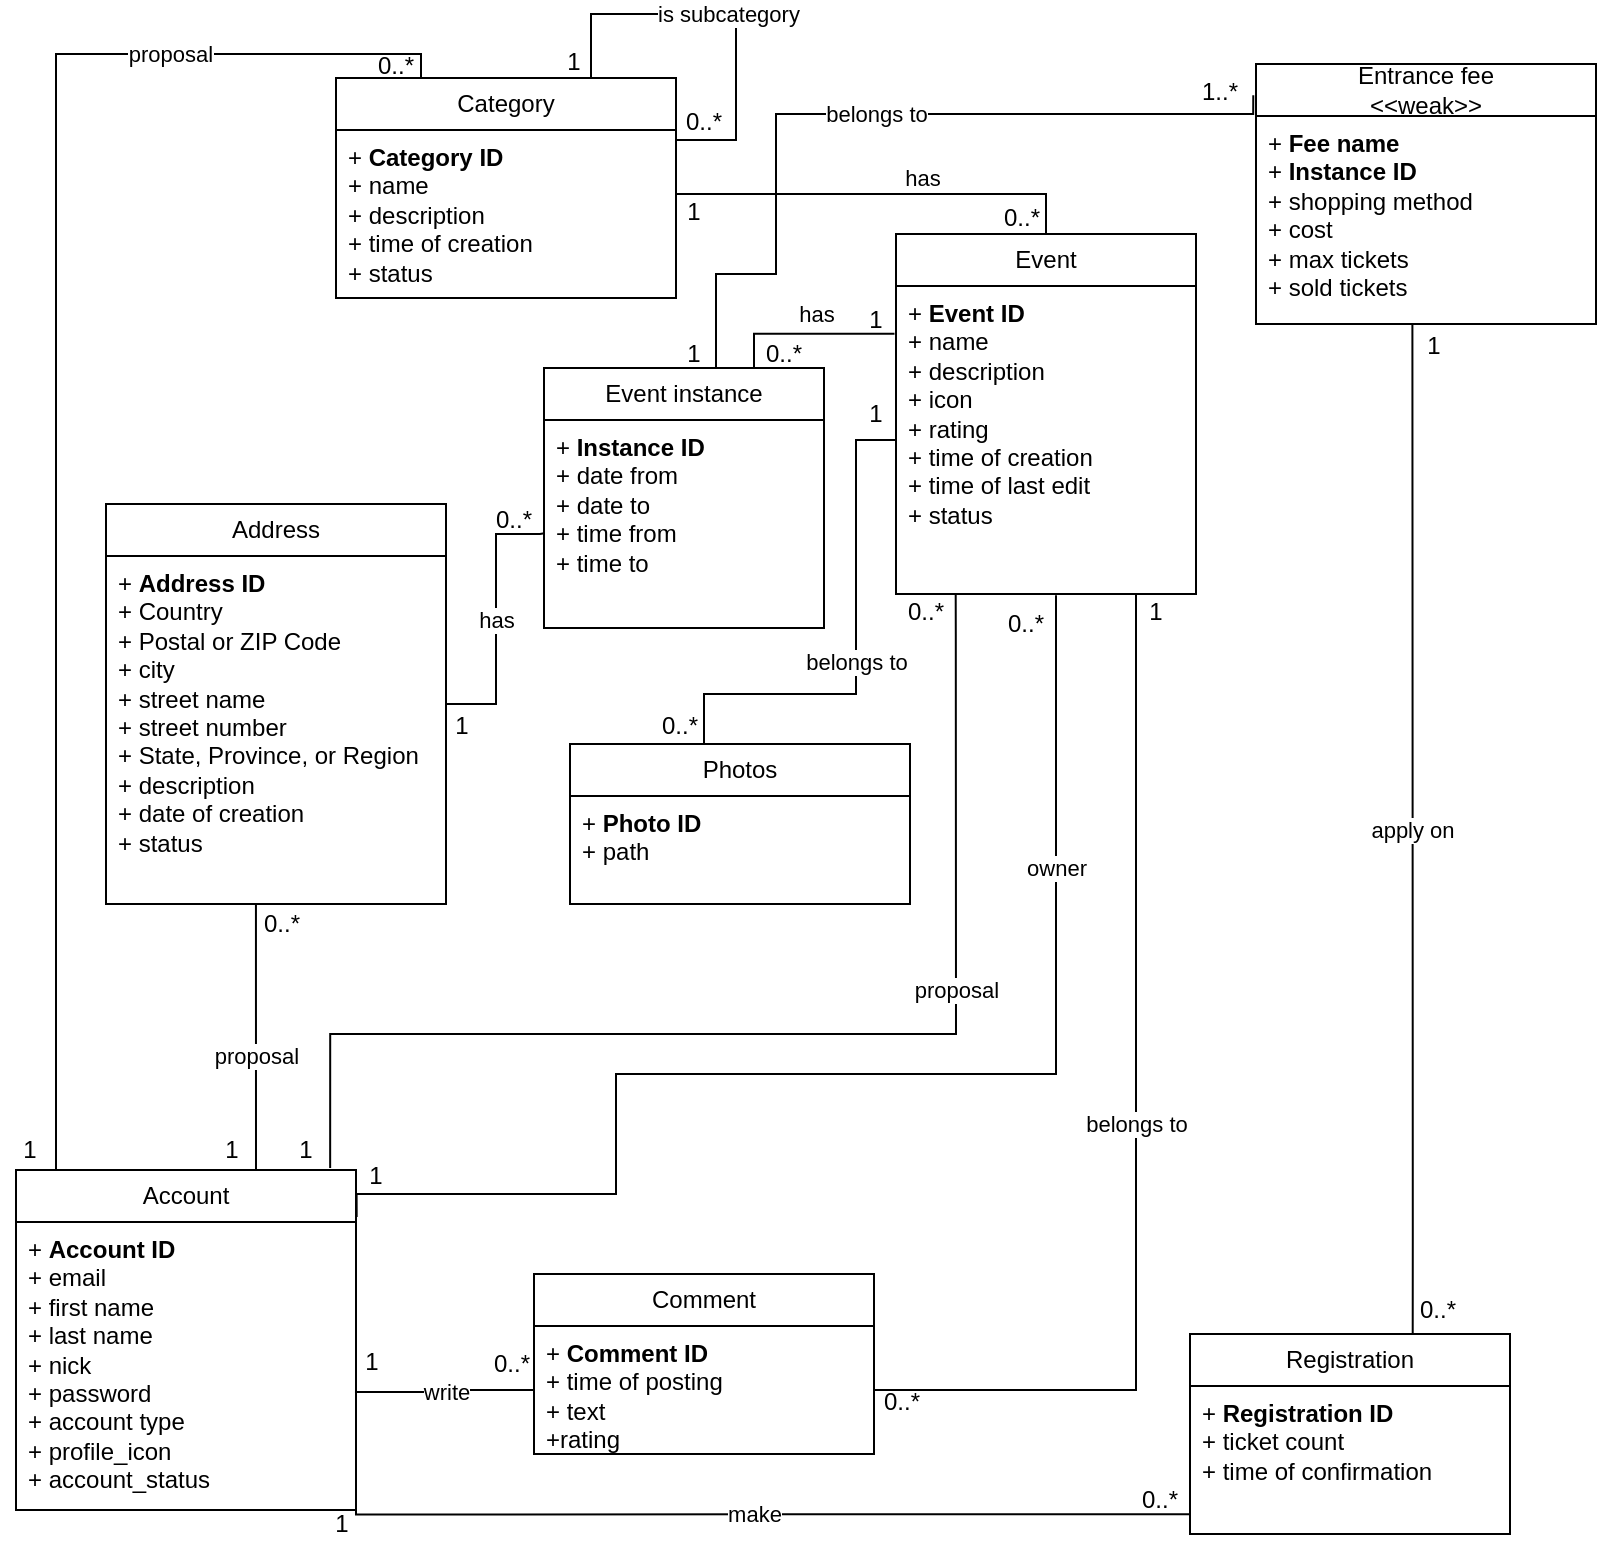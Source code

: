 <mxfile>
    <diagram name="Page-1" id="jqDnCujOp7mulD6K2x4Z">
        <mxGraphModel dx="1427" dy="744" grid="1" gridSize="10" guides="1" tooltips="1" connect="1" arrows="1" fold="1" page="1" pageScale="1" pageWidth="827" pageHeight="1169" math="0" shadow="0">
            <root>
                <mxCell id="0"/>
                <mxCell id="1" parent="0"/>
                <mxCell id="FDN6Dccw9lO80wlC99TS-1" value="Event" style="swimlane;fontStyle=0;childLayout=stackLayout;horizontal=1;startSize=26;fillColor=none;horizontalStack=0;resizeParent=1;resizeParentMax=0;resizeLast=0;collapsible=1;marginBottom=0;whiteSpace=wrap;html=1;" parent="1" vertex="1">
                    <mxGeometry x="460" y="120" width="150" height="180" as="geometry">
                        <mxRectangle x="110" y="140" width="70" height="30" as="alternateBounds"/>
                    </mxGeometry>
                </mxCell>
                <mxCell id="FDN6Dccw9lO80wlC99TS-3" value="+ &lt;b&gt;Event ID&lt;/b&gt;&lt;br&gt;+ name&lt;br&gt;+ description&lt;br&gt;+ icon&lt;br&gt;+ rating&lt;br&gt;+ time of creation&lt;br&gt;+ time of last edit&lt;br&gt;+ status" style="text;strokeColor=none;fillColor=none;align=left;verticalAlign=top;spacingLeft=4;spacingRight=4;overflow=hidden;rotatable=0;points=[[0,0.5],[1,0.5]];portConstraint=eastwest;whiteSpace=wrap;html=1;" parent="FDN6Dccw9lO80wlC99TS-1" vertex="1">
                    <mxGeometry y="26" width="150" height="154" as="geometry"/>
                </mxCell>
                <mxCell id="FDN6Dccw9lO80wlC99TS-5" value="Address" style="swimlane;fontStyle=0;childLayout=stackLayout;horizontal=1;startSize=26;fillColor=none;horizontalStack=0;resizeParent=1;resizeParentMax=0;resizeLast=0;collapsible=1;marginBottom=0;whiteSpace=wrap;html=1;" parent="1" vertex="1">
                    <mxGeometry x="65" y="255" width="170" height="200" as="geometry"/>
                </mxCell>
                <mxCell id="FDN6Dccw9lO80wlC99TS-6" value="+ &lt;b&gt;Address ID&lt;/b&gt;&lt;br&gt;+ Country&lt;br&gt;+&amp;nbsp;Postal or ZIP Code&lt;br&gt;+ city&lt;br&gt;+ street name&lt;br&gt;+ street number&lt;br&gt;+&amp;nbsp;State, Province, or Region&lt;br&gt;+ description&lt;br&gt;+ date of creation&lt;br&gt;+ status" style="text;strokeColor=none;fillColor=none;align=left;verticalAlign=top;spacingLeft=4;spacingRight=4;overflow=hidden;rotatable=0;points=[[0,0.5],[1,0.5]];portConstraint=eastwest;whiteSpace=wrap;html=1;" parent="FDN6Dccw9lO80wlC99TS-5" vertex="1">
                    <mxGeometry y="26" width="170" height="174" as="geometry"/>
                </mxCell>
                <mxCell id="FDN6Dccw9lO80wlC99TS-31" value="belongs to" style="edgeStyle=orthogonalEdgeStyle;rounded=0;orthogonalLoop=1;jettySize=auto;html=1;exitX=-0.008;exitY=0.12;exitDx=0;exitDy=0;endArrow=none;endFill=0;exitPerimeter=0;entryX=0.5;entryY=0;entryDx=0;entryDy=0;" parent="1" source="FDN6Dccw9lO80wlC99TS-15" target="60AjlheZNccqqkpiSa9z-3" edge="1">
                    <mxGeometry x="-0.059" relative="1" as="geometry">
                        <mxPoint as="offset"/>
                        <mxPoint x="420" y="50" as="targetPoint"/>
                        <Array as="points">
                            <mxPoint x="639" y="60"/>
                            <mxPoint x="400" y="60"/>
                            <mxPoint x="400" y="140"/>
                            <mxPoint x="370" y="140"/>
                            <mxPoint x="370" y="187"/>
                        </Array>
                    </mxGeometry>
                </mxCell>
                <mxCell id="FDN6Dccw9lO80wlC99TS-15" value="Entrance fee&lt;br&gt;&amp;lt;&amp;lt;weak&amp;gt;&amp;gt;" style="swimlane;fontStyle=0;childLayout=stackLayout;horizontal=1;startSize=26;fillColor=none;horizontalStack=0;resizeParent=1;resizeParentMax=0;resizeLast=0;collapsible=1;marginBottom=0;whiteSpace=wrap;html=1;" parent="1" vertex="1">
                    <mxGeometry x="640" y="35" width="170" height="130" as="geometry"/>
                </mxCell>
                <mxCell id="FDN6Dccw9lO80wlC99TS-16" value="+ &lt;b&gt;Fee name&lt;/b&gt;&lt;br&gt;+ &lt;b&gt;Instance ID&lt;br&gt;&lt;/b&gt;+ shopping method&lt;br&gt;+ cost&lt;br&gt;+ max tickets&lt;br&gt;+ sold tickets" style="text;strokeColor=none;fillColor=none;align=left;verticalAlign=top;spacingLeft=4;spacingRight=4;overflow=hidden;rotatable=0;points=[[0,0.5],[1,0.5]];portConstraint=eastwest;whiteSpace=wrap;html=1;" parent="FDN6Dccw9lO80wlC99TS-15" vertex="1">
                    <mxGeometry y="26" width="170" height="104" as="geometry"/>
                </mxCell>
                <mxCell id="FDN6Dccw9lO80wlC99TS-17" value="Photos" style="swimlane;fontStyle=0;childLayout=stackLayout;horizontal=1;startSize=26;fillColor=none;horizontalStack=0;resizeParent=1;resizeParentMax=0;resizeLast=0;collapsible=1;marginBottom=0;whiteSpace=wrap;html=1;" parent="1" vertex="1">
                    <mxGeometry x="297" y="375" width="170" height="80" as="geometry"/>
                </mxCell>
                <mxCell id="FDN6Dccw9lO80wlC99TS-18" value="+ &lt;b&gt;Photo ID&lt;/b&gt;&lt;br&gt;+ path" style="text;strokeColor=none;fillColor=none;align=left;verticalAlign=top;spacingLeft=4;spacingRight=4;overflow=hidden;rotatable=0;points=[[0,0.5],[1,0.5]];portConstraint=eastwest;whiteSpace=wrap;html=1;" parent="FDN6Dccw9lO80wlC99TS-17" vertex="1">
                    <mxGeometry y="26" width="170" height="54" as="geometry"/>
                </mxCell>
                <mxCell id="FDN6Dccw9lO80wlC99TS-113" value="proposal" style="edgeStyle=orthogonalEdgeStyle;rounded=0;orthogonalLoop=1;jettySize=auto;html=1;exitX=0.25;exitY=0;exitDx=0;exitDy=0;entryX=0;entryY=0;entryDx=0;entryDy=0;endArrow=none;endFill=0;" parent="1" source="FDN6Dccw9lO80wlC99TS-19" target="FDN6Dccw9lO80wlC99TS-21" edge="1">
                    <mxGeometry x="-0.644" relative="1" as="geometry">
                        <Array as="points">
                            <mxPoint x="223" y="30"/>
                            <mxPoint x="40" y="30"/>
                            <mxPoint x="40" y="588"/>
                        </Array>
                        <mxPoint as="offset"/>
                    </mxGeometry>
                </mxCell>
                <mxCell id="FDN6Dccw9lO80wlC99TS-19" value="Category" style="swimlane;fontStyle=0;childLayout=stackLayout;horizontal=1;startSize=26;fillColor=none;horizontalStack=0;resizeParent=1;resizeParentMax=0;resizeLast=0;collapsible=1;marginBottom=0;whiteSpace=wrap;html=1;" parent="1" vertex="1">
                    <mxGeometry x="180" y="42" width="170" height="110" as="geometry"/>
                </mxCell>
                <mxCell id="FDN6Dccw9lO80wlC99TS-20" value="+ &lt;b&gt;Category ID&lt;br&gt;&lt;/b&gt;+ name&lt;br&gt;+ description&lt;br&gt;+ time of creation&lt;br&gt;+ status" style="text;strokeColor=none;fillColor=none;align=left;verticalAlign=top;spacingLeft=4;spacingRight=4;overflow=hidden;rotatable=0;points=[[0,0.5],[1,0.5]];portConstraint=eastwest;whiteSpace=wrap;html=1;" parent="FDN6Dccw9lO80wlC99TS-19" vertex="1">
                    <mxGeometry y="26" width="170" height="84" as="geometry"/>
                </mxCell>
                <mxCell id="FDN6Dccw9lO80wlC99TS-98" value="owner" style="edgeStyle=orthogonalEdgeStyle;rounded=0;orthogonalLoop=1;jettySize=auto;html=1;exitX=1.002;exitY=0.138;exitDx=0;exitDy=0;exitPerimeter=0;entryX=0.534;entryY=1.004;entryDx=0;entryDy=0;entryPerimeter=0;endArrow=none;endFill=0;" parent="1" source="FDN6Dccw9lO80wlC99TS-21" target="FDN6Dccw9lO80wlC99TS-3" edge="1">
                    <mxGeometry x="0.588" relative="1" as="geometry">
                        <mxPoint x="490" y="260" as="targetPoint"/>
                        <Array as="points">
                            <mxPoint x="190" y="600"/>
                            <mxPoint x="320" y="600"/>
                            <mxPoint x="320" y="540"/>
                            <mxPoint x="540" y="540"/>
                            <mxPoint x="540" y="301"/>
                        </Array>
                        <mxPoint as="offset"/>
                    </mxGeometry>
                </mxCell>
                <mxCell id="FDN6Dccw9lO80wlC99TS-107" value="proposal" style="edgeStyle=orthogonalEdgeStyle;rounded=0;orthogonalLoop=1;jettySize=auto;html=1;exitX=0.75;exitY=0;exitDx=0;exitDy=0;endArrow=none;endFill=0;entryX=0.441;entryY=1;entryDx=0;entryDy=0;entryPerimeter=0;" parent="1" source="FDN6Dccw9lO80wlC99TS-21" target="FDN6Dccw9lO80wlC99TS-6" edge="1">
                    <mxGeometry x="-0.078" relative="1" as="geometry">
                        <mxPoint x="140" y="460" as="targetPoint"/>
                        <Array as="points">
                            <mxPoint x="140" y="588"/>
                        </Array>
                        <mxPoint as="offset"/>
                    </mxGeometry>
                </mxCell>
                <mxCell id="FDN6Dccw9lO80wlC99TS-21" value="Account" style="swimlane;fontStyle=0;childLayout=stackLayout;horizontal=1;startSize=26;fillColor=none;horizontalStack=0;resizeParent=1;resizeParentMax=0;resizeLast=0;collapsible=1;marginBottom=0;whiteSpace=wrap;html=1;" parent="1" vertex="1">
                    <mxGeometry x="20" y="588" width="170" height="170" as="geometry"/>
                </mxCell>
                <mxCell id="FDN6Dccw9lO80wlC99TS-22" value="+ &lt;b&gt;Account ID&lt;/b&gt;&lt;br&gt;+&amp;nbsp;email&lt;br&gt;+ first name&lt;br&gt;+ last name&lt;br&gt;+ nick&lt;br&gt;+ password&lt;br&gt;+ account type&lt;br&gt;+ profile_icon&lt;br&gt;+ account_status" style="text;strokeColor=none;fillColor=none;align=left;verticalAlign=top;spacingLeft=4;spacingRight=4;overflow=hidden;rotatable=0;points=[[0,0.5],[1,0.5]];portConstraint=eastwest;whiteSpace=wrap;html=1;" parent="FDN6Dccw9lO80wlC99TS-21" vertex="1">
                    <mxGeometry y="26" width="170" height="144" as="geometry"/>
                </mxCell>
                <mxCell id="FDN6Dccw9lO80wlC99TS-25" value="has" style="edgeStyle=orthogonalEdgeStyle;rounded=0;orthogonalLoop=1;jettySize=auto;html=1;entryX=0.5;entryY=0;entryDx=0;entryDy=0;endArrow=none;endFill=0;" parent="1" source="FDN6Dccw9lO80wlC99TS-20" target="FDN6Dccw9lO80wlC99TS-1" edge="1">
                    <mxGeometry x="0.198" y="8" relative="1" as="geometry">
                        <Array as="points">
                            <mxPoint x="535" y="100"/>
                        </Array>
                        <mxPoint as="offset"/>
                    </mxGeometry>
                </mxCell>
                <mxCell id="FDN6Dccw9lO80wlC99TS-26" value="1" style="text;html=1;strokeColor=none;fillColor=none;align=center;verticalAlign=middle;whiteSpace=wrap;rounded=0;" parent="1" vertex="1">
                    <mxGeometry x="344" y="94" width="30" height="30" as="geometry"/>
                </mxCell>
                <mxCell id="FDN6Dccw9lO80wlC99TS-27" value="0..*" style="text;html=1;strokeColor=none;fillColor=none;align=center;verticalAlign=middle;whiteSpace=wrap;rounded=0;" parent="1" vertex="1">
                    <mxGeometry x="508" y="97" width="30" height="30" as="geometry"/>
                </mxCell>
                <mxCell id="FDN6Dccw9lO80wlC99TS-29" value="0..*" style="text;html=1;strokeColor=none;fillColor=none;align=center;verticalAlign=middle;whiteSpace=wrap;rounded=0;" parent="1" vertex="1">
                    <mxGeometry x="389" y="165" width="30" height="30" as="geometry"/>
                </mxCell>
                <mxCell id="FDN6Dccw9lO80wlC99TS-30" value="0..*" style="text;html=1;strokeColor=none;fillColor=none;align=center;verticalAlign=middle;whiteSpace=wrap;rounded=0;" parent="1" vertex="1">
                    <mxGeometry x="254" y="248" width="30" height="30" as="geometry"/>
                </mxCell>
                <mxCell id="FDN6Dccw9lO80wlC99TS-32" value="1..*" style="text;html=1;strokeColor=none;fillColor=none;align=center;verticalAlign=middle;whiteSpace=wrap;rounded=0;" parent="1" vertex="1">
                    <mxGeometry x="607" y="34" width="30" height="30" as="geometry"/>
                </mxCell>
                <mxCell id="FDN6Dccw9lO80wlC99TS-33" value="1" style="text;html=1;strokeColor=none;fillColor=none;align=center;verticalAlign=middle;whiteSpace=wrap;rounded=0;" parent="1" vertex="1">
                    <mxGeometry x="344" y="165" width="30" height="30" as="geometry"/>
                </mxCell>
                <mxCell id="FDN6Dccw9lO80wlC99TS-34" value="belongs to" style="edgeStyle=orthogonalEdgeStyle;rounded=0;orthogonalLoop=1;jettySize=auto;html=1;entryX=0;entryY=0.5;entryDx=0;entryDy=0;endArrow=none;endFill=0;exitX=0.5;exitY=0;exitDx=0;exitDy=0;" parent="1" source="FDN6Dccw9lO80wlC99TS-17" target="FDN6Dccw9lO80wlC99TS-3" edge="1">
                    <mxGeometry x="0.018" relative="1" as="geometry">
                        <mxPoint x="715" y="240" as="sourcePoint"/>
                        <Array as="points">
                            <mxPoint x="364" y="350"/>
                            <mxPoint x="440" y="350"/>
                            <mxPoint x="440" y="223"/>
                        </Array>
                        <mxPoint as="offset"/>
                    </mxGeometry>
                </mxCell>
                <mxCell id="FDN6Dccw9lO80wlC99TS-35" value="1" style="text;html=1;strokeColor=none;fillColor=none;align=center;verticalAlign=middle;whiteSpace=wrap;rounded=0;" parent="1" vertex="1">
                    <mxGeometry x="435" y="195" width="30" height="30" as="geometry"/>
                </mxCell>
                <mxCell id="FDN6Dccw9lO80wlC99TS-42" value="apply on" style="edgeStyle=orthogonalEdgeStyle;rounded=0;orthogonalLoop=1;jettySize=auto;html=1;endArrow=none;endFill=0;entryX=0.46;entryY=1.003;entryDx=0;entryDy=0;entryPerimeter=0;exitX=0.696;exitY=-0.004;exitDx=0;exitDy=0;exitPerimeter=0;" parent="1" source="FDN6Dccw9lO80wlC99TS-38" target="FDN6Dccw9lO80wlC99TS-16" edge="1">
                    <mxGeometry relative="1" as="geometry">
                        <mxPoint x="580" y="350" as="targetPoint"/>
                        <Array as="points">
                            <mxPoint x="718" y="620"/>
                        </Array>
                        <mxPoint x="740" y="620" as="sourcePoint"/>
                    </mxGeometry>
                </mxCell>
                <mxCell id="FDN6Dccw9lO80wlC99TS-38" value="Registration" style="swimlane;fontStyle=0;childLayout=stackLayout;horizontal=1;startSize=26;fillColor=none;horizontalStack=0;resizeParent=1;resizeParentMax=0;resizeLast=0;collapsible=1;marginBottom=0;whiteSpace=wrap;html=1;" parent="1" vertex="1">
                    <mxGeometry x="607" y="670" width="160" height="100" as="geometry"/>
                </mxCell>
                <mxCell id="FDN6Dccw9lO80wlC99TS-39" value="+ &lt;b&gt;Registration ID&lt;/b&gt;&lt;br&gt;+ ticket count&lt;br&gt;+ time of confirmation" style="text;strokeColor=none;fillColor=none;align=left;verticalAlign=top;spacingLeft=4;spacingRight=4;overflow=hidden;rotatable=0;points=[[0,0.5],[1,0.5]];portConstraint=eastwest;whiteSpace=wrap;html=1;" parent="FDN6Dccw9lO80wlC99TS-38" vertex="1">
                    <mxGeometry y="26" width="160" height="74" as="geometry"/>
                </mxCell>
                <mxCell id="FDN6Dccw9lO80wlC99TS-41" value="make" style="edgeStyle=orthogonalEdgeStyle;rounded=0;orthogonalLoop=1;jettySize=auto;html=1;endArrow=none;endFill=0;entryX=0.002;entryY=0.867;entryDx=0;entryDy=0;entryPerimeter=0;" parent="1" target="FDN6Dccw9lO80wlC99TS-39" edge="1">
                    <mxGeometry relative="1" as="geometry">
                        <mxPoint x="580" y="760" as="targetPoint"/>
                        <Array as="points">
                            <mxPoint x="190" y="760"/>
                        </Array>
                        <mxPoint x="190" y="740" as="sourcePoint"/>
                    </mxGeometry>
                </mxCell>
                <mxCell id="FDN6Dccw9lO80wlC99TS-65" value="is subcategory" style="edgeStyle=orthogonalEdgeStyle;rounded=0;orthogonalLoop=1;jettySize=auto;html=1;exitX=0.75;exitY=0;exitDx=0;exitDy=0;entryX=1;entryY=0.25;entryDx=0;entryDy=0;endArrow=none;endFill=0;" parent="1" source="FDN6Dccw9lO80wlC99TS-19" target="FDN6Dccw9lO80wlC99TS-19" edge="1">
                    <mxGeometry relative="1" as="geometry">
                        <Array as="points">
                            <mxPoint x="308" y="10"/>
                            <mxPoint x="380" y="10"/>
                            <mxPoint x="380" y="73"/>
                        </Array>
                    </mxGeometry>
                </mxCell>
                <mxCell id="FDN6Dccw9lO80wlC99TS-66" value="1" style="text;html=1;strokeColor=none;fillColor=none;align=center;verticalAlign=middle;whiteSpace=wrap;rounded=0;" parent="1" vertex="1">
                    <mxGeometry x="284" y="19" width="30" height="30" as="geometry"/>
                </mxCell>
                <mxCell id="FDN6Dccw9lO80wlC99TS-67" value="0..*" style="text;html=1;strokeColor=none;fillColor=none;align=center;verticalAlign=middle;whiteSpace=wrap;rounded=0;" parent="1" vertex="1">
                    <mxGeometry x="349" y="49" width="30" height="30" as="geometry"/>
                </mxCell>
                <mxCell id="FDN6Dccw9lO80wlC99TS-72" value="1" style="text;html=1;strokeColor=none;fillColor=none;align=center;verticalAlign=middle;whiteSpace=wrap;rounded=0;" parent="1" vertex="1">
                    <mxGeometry x="714" y="161" width="30" height="30" as="geometry"/>
                </mxCell>
                <mxCell id="FDN6Dccw9lO80wlC99TS-73" value="1" style="text;html=1;strokeColor=none;fillColor=none;align=center;verticalAlign=middle;whiteSpace=wrap;rounded=0;" parent="1" vertex="1">
                    <mxGeometry x="168" y="750" width="30" height="30" as="geometry"/>
                </mxCell>
                <mxCell id="FDN6Dccw9lO80wlC99TS-74" value="0..*" style="text;html=1;strokeColor=none;fillColor=none;align=center;verticalAlign=middle;whiteSpace=wrap;rounded=0;" parent="1" vertex="1">
                    <mxGeometry x="716" y="643" width="30" height="30" as="geometry"/>
                </mxCell>
                <mxCell id="FDN6Dccw9lO80wlC99TS-75" value="0..*" style="text;html=1;strokeColor=none;fillColor=none;align=center;verticalAlign=middle;whiteSpace=wrap;rounded=0;" parent="1" vertex="1">
                    <mxGeometry x="577" y="738" width="30" height="30" as="geometry"/>
                </mxCell>
                <mxCell id="FDN6Dccw9lO80wlC99TS-76" value="Comment" style="swimlane;fontStyle=0;childLayout=stackLayout;horizontal=1;startSize=26;fillColor=none;horizontalStack=0;resizeParent=1;resizeParentMax=0;resizeLast=0;collapsible=1;marginBottom=0;whiteSpace=wrap;html=1;" parent="1" vertex="1">
                    <mxGeometry x="279" y="640" width="170" height="90" as="geometry"/>
                </mxCell>
                <mxCell id="FDN6Dccw9lO80wlC99TS-77" value="+ &lt;b&gt;Comment&lt;/b&gt;&amp;nbsp;&lt;b&gt;ID&lt;/b&gt;&lt;br&gt;+ time of posting&lt;br&gt;+ text&lt;br&gt;+rating" style="text;strokeColor=none;fillColor=none;align=left;verticalAlign=top;spacingLeft=4;spacingRight=4;overflow=hidden;rotatable=0;points=[[0,0.5],[1,0.5]];portConstraint=eastwest;whiteSpace=wrap;html=1;" parent="FDN6Dccw9lO80wlC99TS-76" vertex="1">
                    <mxGeometry y="26" width="170" height="64" as="geometry"/>
                </mxCell>
                <mxCell id="FDN6Dccw9lO80wlC99TS-91" value="1" style="text;html=1;strokeColor=none;fillColor=none;align=center;verticalAlign=middle;whiteSpace=wrap;rounded=0;" parent="1" vertex="1">
                    <mxGeometry x="183" y="669" width="30" height="30" as="geometry"/>
                </mxCell>
                <mxCell id="FDN6Dccw9lO80wlC99TS-92" value="0..*" style="text;html=1;strokeColor=none;fillColor=none;align=center;verticalAlign=middle;whiteSpace=wrap;rounded=0;" parent="1" vertex="1">
                    <mxGeometry x="253" y="670" width="30" height="30" as="geometry"/>
                </mxCell>
                <mxCell id="FDN6Dccw9lO80wlC99TS-99" value="1" style="text;html=1;strokeColor=none;fillColor=none;align=center;verticalAlign=middle;whiteSpace=wrap;rounded=0;" parent="1" vertex="1">
                    <mxGeometry x="185" y="576" width="30" height="30" as="geometry"/>
                </mxCell>
                <mxCell id="FDN6Dccw9lO80wlC99TS-100" value="0..*" style="text;html=1;strokeColor=none;fillColor=none;align=center;verticalAlign=middle;whiteSpace=wrap;rounded=0;" parent="1" vertex="1">
                    <mxGeometry x="510" y="300" width="30" height="30" as="geometry"/>
                </mxCell>
                <mxCell id="FDN6Dccw9lO80wlC99TS-108" value="1" style="text;html=1;strokeColor=none;fillColor=none;align=center;verticalAlign=middle;whiteSpace=wrap;rounded=0;" parent="1" vertex="1">
                    <mxGeometry x="113" y="563" width="30" height="30" as="geometry"/>
                </mxCell>
                <mxCell id="FDN6Dccw9lO80wlC99TS-109" value="0..*" style="text;html=1;strokeColor=none;fillColor=none;align=center;verticalAlign=middle;whiteSpace=wrap;rounded=0;" parent="1" vertex="1">
                    <mxGeometry x="138" y="450" width="30" height="30" as="geometry"/>
                </mxCell>
                <mxCell id="FDN6Dccw9lO80wlC99TS-110" value="proposal" style="edgeStyle=orthogonalEdgeStyle;rounded=0;orthogonalLoop=1;jettySize=auto;html=1;entryX=0.924;entryY=-0.006;entryDx=0;entryDy=0;entryPerimeter=0;endArrow=none;endFill=0;exitX=0.199;exitY=1.002;exitDx=0;exitDy=0;exitPerimeter=0;" parent="1" source="FDN6Dccw9lO80wlC99TS-3" target="FDN6Dccw9lO80wlC99TS-21" edge="1">
                    <mxGeometry x="-0.339" relative="1" as="geometry">
                        <Array as="points">
                            <mxPoint x="490" y="320"/>
                            <mxPoint x="490" y="520"/>
                            <mxPoint x="177" y="520"/>
                        </Array>
                        <mxPoint as="offset"/>
                        <mxPoint x="490" y="320" as="sourcePoint"/>
                    </mxGeometry>
                </mxCell>
                <mxCell id="FDN6Dccw9lO80wlC99TS-111" value="1" style="text;html=1;strokeColor=none;fillColor=none;align=center;verticalAlign=middle;whiteSpace=wrap;rounded=0;" parent="1" vertex="1">
                    <mxGeometry x="150" y="563" width="30" height="30" as="geometry"/>
                </mxCell>
                <mxCell id="FDN6Dccw9lO80wlC99TS-112" value="0..*" style="text;html=1;strokeColor=none;fillColor=none;align=center;verticalAlign=middle;whiteSpace=wrap;rounded=0;" parent="1" vertex="1">
                    <mxGeometry x="460" y="294" width="30" height="30" as="geometry"/>
                </mxCell>
                <mxCell id="FDN6Dccw9lO80wlC99TS-114" value="1" style="text;html=1;strokeColor=none;fillColor=none;align=center;verticalAlign=middle;whiteSpace=wrap;rounded=0;" parent="1" vertex="1">
                    <mxGeometry x="12" y="563" width="30" height="30" as="geometry"/>
                </mxCell>
                <mxCell id="FDN6Dccw9lO80wlC99TS-115" value="0..*" style="text;html=1;strokeColor=none;fillColor=none;align=center;verticalAlign=middle;whiteSpace=wrap;rounded=0;" parent="1" vertex="1">
                    <mxGeometry x="195" y="21" width="30" height="30" as="geometry"/>
                </mxCell>
                <mxCell id="FDN6Dccw9lO80wlC99TS-133" value="1" style="text;html=1;strokeColor=none;fillColor=none;align=center;verticalAlign=middle;whiteSpace=wrap;rounded=0;" parent="1" vertex="1">
                    <mxGeometry x="575" y="294" width="30" height="30" as="geometry"/>
                </mxCell>
                <mxCell id="FDN6Dccw9lO80wlC99TS-134" value="0..*" style="text;html=1;strokeColor=none;fillColor=none;align=center;verticalAlign=middle;whiteSpace=wrap;rounded=0;" parent="1" vertex="1">
                    <mxGeometry x="448" y="689" width="30" height="30" as="geometry"/>
                </mxCell>
                <mxCell id="60AjlheZNccqqkpiSa9z-3" value="Event instance" style="swimlane;fontStyle=0;childLayout=stackLayout;horizontal=1;startSize=26;fillColor=none;horizontalStack=0;resizeParent=1;resizeParentMax=0;resizeLast=0;collapsible=1;marginBottom=0;whiteSpace=wrap;html=1;" parent="1" vertex="1">
                    <mxGeometry x="284" y="187" width="140" height="130" as="geometry"/>
                </mxCell>
                <mxCell id="60AjlheZNccqqkpiSa9z-4" value="+ &lt;b&gt;Instance ID&lt;/b&gt;&lt;br&gt;+ date from&lt;br&gt;+ date to&lt;br&gt;+ time from&lt;br&gt;+ time to" style="text;strokeColor=none;fillColor=none;align=left;verticalAlign=top;spacingLeft=4;spacingRight=4;overflow=hidden;rotatable=0;points=[[0,0.5],[1,0.5]];portConstraint=eastwest;whiteSpace=wrap;html=1;" parent="60AjlheZNccqqkpiSa9z-3" vertex="1">
                    <mxGeometry y="26" width="140" height="104" as="geometry"/>
                </mxCell>
                <mxCell id="60AjlheZNccqqkpiSa9z-5" value="has" style="edgeStyle=orthogonalEdgeStyle;rounded=0;orthogonalLoop=1;jettySize=auto;html=1;entryX=0.001;entryY=0.544;entryDx=0;entryDy=0;entryPerimeter=0;endArrow=none;endFill=0;" parent="1" source="FDN6Dccw9lO80wlC99TS-5" target="60AjlheZNccqqkpiSa9z-4" edge="1">
                    <mxGeometry relative="1" as="geometry">
                        <Array as="points">
                            <mxPoint x="260" y="355"/>
                            <mxPoint x="260" y="270"/>
                            <mxPoint x="282" y="270"/>
                        </Array>
                    </mxGeometry>
                </mxCell>
                <mxCell id="60AjlheZNccqqkpiSa9z-7" value="has" style="edgeStyle=orthogonalEdgeStyle;rounded=0;orthogonalLoop=1;jettySize=auto;html=1;exitX=0.75;exitY=0;exitDx=0;exitDy=0;entryX=-0.005;entryY=0.155;entryDx=0;entryDy=0;entryPerimeter=0;endArrow=none;endFill=0;" parent="1" source="60AjlheZNccqqkpiSa9z-3" target="FDN6Dccw9lO80wlC99TS-3" edge="1">
                    <mxGeometry x="0.101" y="10" relative="1" as="geometry">
                        <mxPoint x="450" y="160" as="targetPoint"/>
                        <Array as="points">
                            <mxPoint x="389" y="170"/>
                        </Array>
                        <mxPoint as="offset"/>
                    </mxGeometry>
                </mxCell>
                <mxCell id="60AjlheZNccqqkpiSa9z-8" value="1" style="text;html=1;strokeColor=none;fillColor=none;align=center;verticalAlign=middle;whiteSpace=wrap;rounded=0;" parent="1" vertex="1">
                    <mxGeometry x="435" y="148" width="30" height="30" as="geometry"/>
                </mxCell>
                <mxCell id="60AjlheZNccqqkpiSa9z-9" value="1" style="text;html=1;strokeColor=none;fillColor=none;align=center;verticalAlign=middle;whiteSpace=wrap;rounded=0;" parent="1" vertex="1">
                    <mxGeometry x="228" y="351" width="30" height="30" as="geometry"/>
                </mxCell>
                <mxCell id="60AjlheZNccqqkpiSa9z-11" value="0..*" style="text;html=1;strokeColor=none;fillColor=none;align=center;verticalAlign=middle;whiteSpace=wrap;rounded=0;" parent="1" vertex="1">
                    <mxGeometry x="337" y="351" width="30" height="30" as="geometry"/>
                </mxCell>
                <mxCell id="60AjlheZNccqqkpiSa9z-16" value="write" style="edgeStyle=orthogonalEdgeStyle;rounded=0;orthogonalLoop=1;jettySize=auto;html=1;entryX=0.997;entryY=0.59;entryDx=0;entryDy=0;entryPerimeter=0;endArrow=none;endFill=0;" parent="1" source="FDN6Dccw9lO80wlC99TS-77" target="FDN6Dccw9lO80wlC99TS-22" edge="1">
                    <mxGeometry relative="1" as="geometry">
                        <mxPoint x="210" y="693" as="targetPoint"/>
                    </mxGeometry>
                </mxCell>
                <mxCell id="60AjlheZNccqqkpiSa9z-17" value="belongs to" style="edgeStyle=orthogonalEdgeStyle;rounded=0;orthogonalLoop=1;jettySize=auto;html=1;entryX=0.8;entryY=1;entryDx=0;entryDy=0;entryPerimeter=0;endArrow=none;endFill=0;" parent="1" source="FDN6Dccw9lO80wlC99TS-77" target="FDN6Dccw9lO80wlC99TS-3" edge="1">
                    <mxGeometry relative="1" as="geometry">
                        <mxPoint x="580.0" y="310.0" as="targetPoint"/>
                    </mxGeometry>
                </mxCell>
            </root>
        </mxGraphModel>
    </diagram>
</mxfile>
